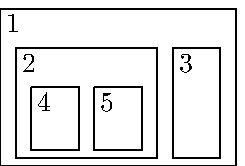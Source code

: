 beginfig(1);
    u := 1cm;

    draw (0, 0)--(3u, 0)--(3u, 2u)--(0, 2u)--cycle;
    draw (0.2u, 0.1u)--(2u, 0.1u)--(2u, 1.5u)--(0.2u, 1.5u)--cycle;
    draw (2.2u, 0.1u)--(2.8u, 0.1u)--(2.8u, 1.5u)--(2.2u, 1.5u)--cycle;
    draw (0.4u, 0.2u)--(1u, 0.2u)--(1u, 1u)--(0.4u, 1u)--cycle;
    draw (1.2u, 0.2u)--(1.8u, 0.2u)--(1.8u, 1u)--(1.2u, 1u)--cycle;

    label.lrt("1", (0, 2u));
    label.lrt("2", (0.2u, 1.5u));
    label.lrt("3", (2.2u, 1.5u));
    label.lrt("4", (0.4u, 1u));
    label.lrt("5", (1.2u, 1u));
endfig;
end;
